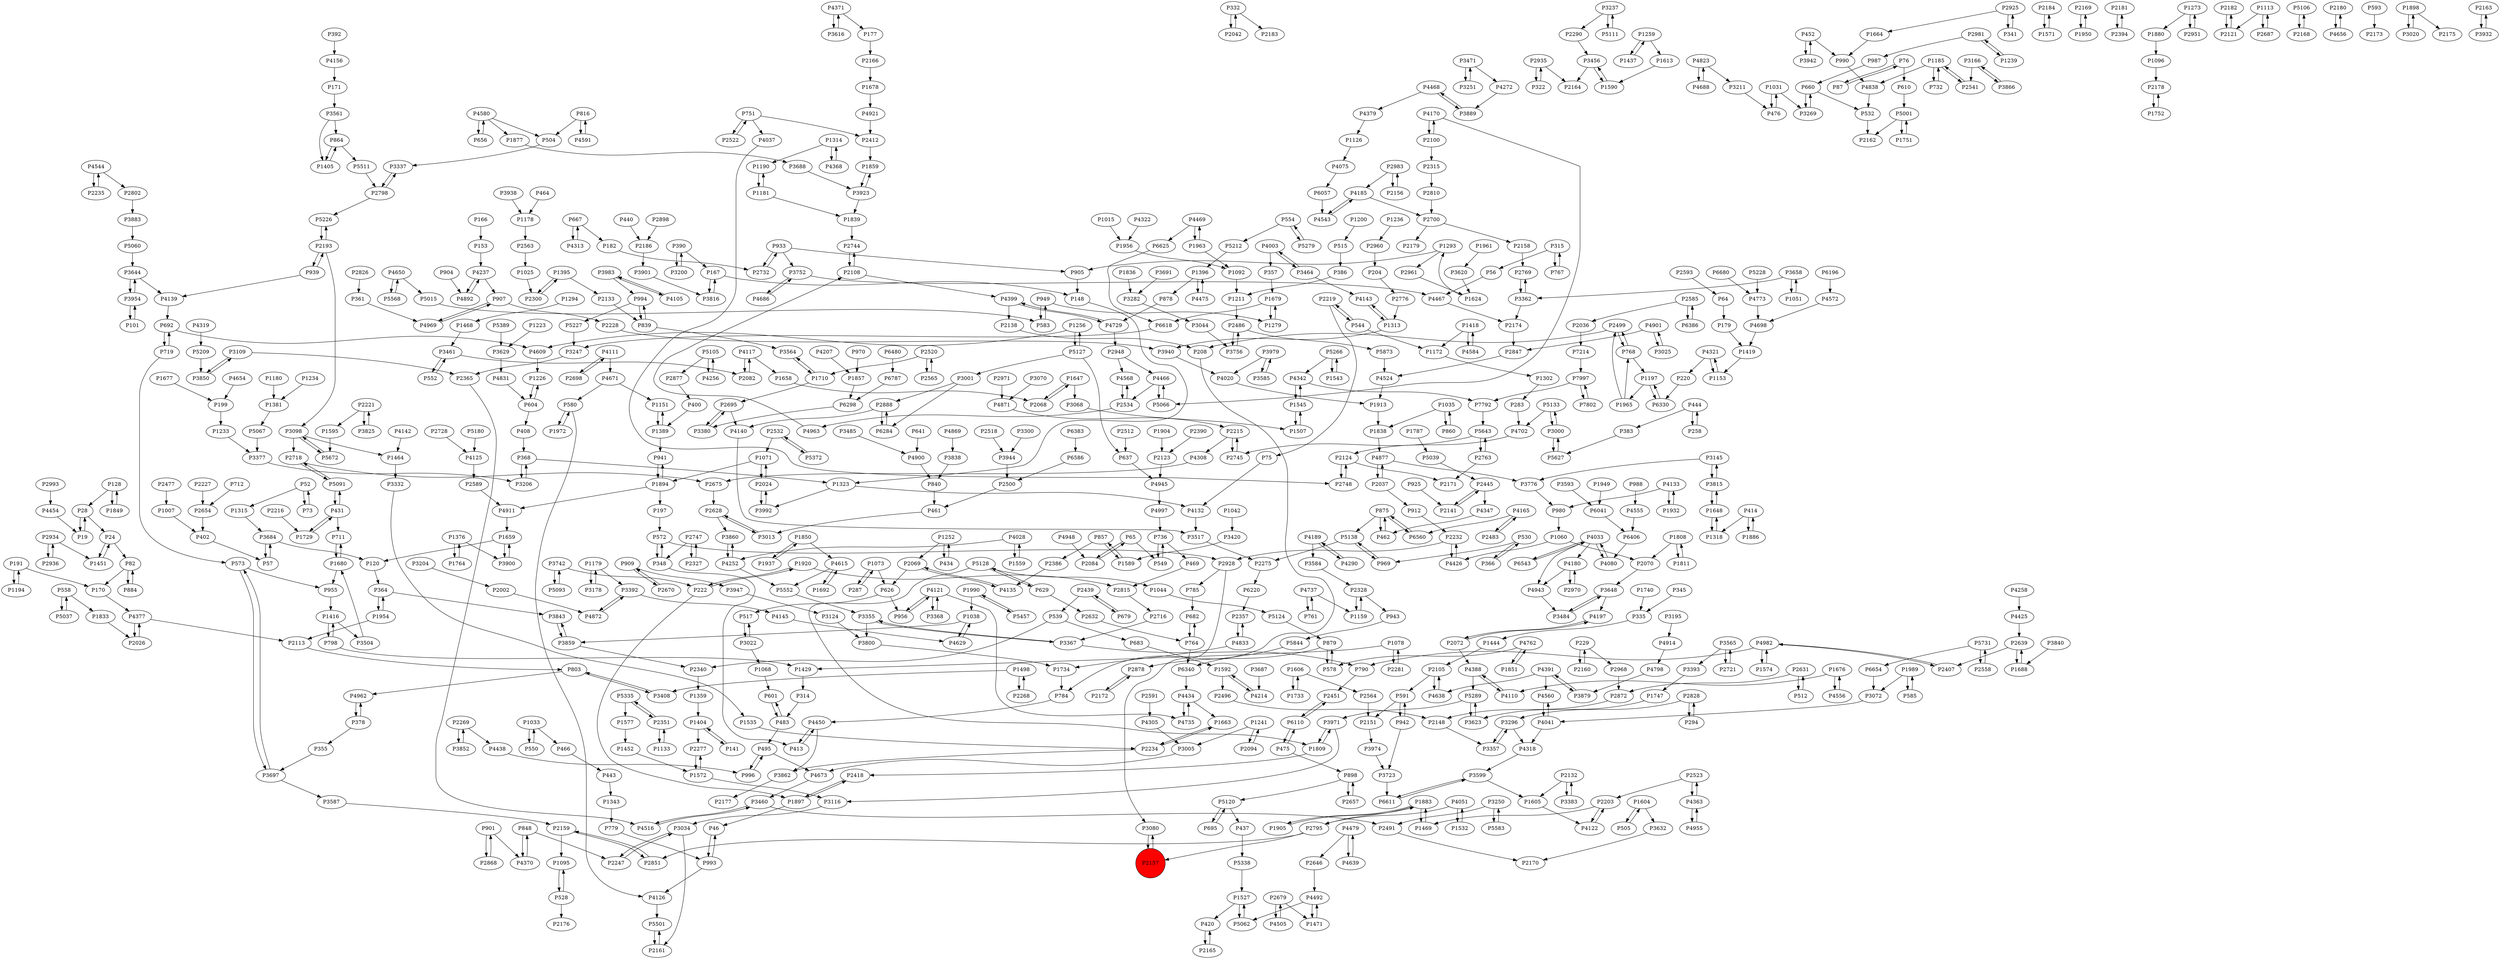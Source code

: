 digraph {
	P1190 -> P1181
	P1095 -> P528
	P2948 -> P4568
	P5873 -> P4524
	P580 -> P4126
	P3860 -> P4252
	P4133 -> P1932
	P1498 -> P3408
	P1648 -> P3815
	P4615 -> P5552
	P2928 -> P785
	P2971 -> P4871
	P383 -> P5627
	P3005 -> P4673
	P1256 -> P5127
	P4877 -> P2037
	P2036 -> P7214
	P1315 -> P3684
	P530 -> P969
	P2328 -> P1159
	P5062 -> P1527
	P667 -> P182
	P3098 -> P1464
	P332 -> P2042
	P368 -> P1323
	P4962 -> P378
	P6110 -> P475
	P2802 -> P3883
	P1850 -> P4615
	P2037 -> P912
	P4468 -> P4379
	P6680 -> P4773
	P4982 -> P790
	P2300 -> P1395
	P4143 -> P1313
	P2108 -> P2744
	P2732 -> P933
	P3850 -> P3109
	P3517 -> P2275
	P3992 -> P2024
	P1419 -> P1153
	P3237 -> P5111
	P5127 -> P637
	P4654 -> P199
	P1559 -> P4028
	P3250 -> P2491
	P864 -> P5511
	P4033 -> P6543
	P554 -> P5279
	P5568 -> P4650
	P1223 -> P3629
	P2327 -> P2747
	P939 -> P2193
	P3195 -> P4914
	P495 -> P4673
	P1545 -> P4342
	P907 -> P2228
	P816 -> P504
	P2981 -> P987
	P1545 -> P1507
	P1007 -> P402
	P167 -> P148
	P839 -> P994
	P357 -> P1679
	P4321 -> P1153
	P1747 -> P3623
	P3691 -> P3282
	P4450 -> P3862
	P4426 -> P2232
	P2523 -> P2203
	P4033 -> P4180
	P987 -> P660
	P4197 -> P2072
	P5583 -> P3250
	P2828 -> P3296
	P909 -> P2670
	P1252 -> P434
	P4105 -> P3983
	P840 -> P461
	P768 -> P1197
	P4399 -> P4729
	P4126 -> P5501
	P4020 -> P1913
	P2141 -> P2445
	P1574 -> P4982
	P1031 -> P476
	P3816 -> P167
	P2718 -> P5091
	P4170 -> P5066
	P3954 -> P101
	P2747 -> P2327
	P2184 -> P1571
	P1236 -> P2960
	P1676 -> P4556
	P3974 -> P3723
	P4122 -> P2203
	P2728 -> P4125
	P3648 -> P4197
	P1234 -> P1381
	P4773 -> P4698
	P2700 -> P2158
	P3979 -> P4020
	P4391 -> P4638
	P4121 -> P3368
	P637 -> P4945
	P5128 -> P1809
	P6110 -> P2451
	P942 -> P591
	P2084 -> P65
	P3900 -> P1659
	P1153 -> P4321
	P4560 -> P4041
	P2219 -> P544
	P4729 -> P4399
	P1033 -> P466
	P191 -> P170
	P4377 -> P2113
	P443 -> P1343
	P5289 -> P3623
	P4544 -> P2802
	P4321 -> P220
	P2522 -> P751
	P2108 -> P4399
	P2169 -> P1950
	P2763 -> P5643
	P2477 -> P1007
	P5627 -> P3000
	P3362 -> P2769
	P4823 -> P4688
	P4997 -> P736
	P3697 -> P3587
	P3883 -> P5060
	P1894 -> P197
	P4737 -> P761
	P335 -> P1444
	P5128 -> P1044
	P2232 -> P2928
	P1647 -> P3068
	P3166 -> P2541
	P3852 -> P2269
	P601 -> P483
	P1092 -> P1211
	P2181 -> P2394
	P1179 -> P3392
	P5643 -> P2745
	P751 -> P2522
	P558 -> P5037
	P5133 -> P3000
	P3464 -> P4003
	P128 -> P28
	P2157 -> P3080
	P1416 -> P798
	P420 -> P2165
	P2993 -> P4454
	P2928 -> P3080
	P1389 -> P1151
	P2227 -> P2654
	P2439 -> P539
	P1404 -> P141
	P3616 -> P4371
	P3815 -> P3145
	P3383 -> P2132
	P4041 -> P4560
	P2795 -> P2851
	P2070 -> P3648
	P1692 -> P4615
	P1678 -> P4921
	P1937 -> P1850
	P761 -> P4737
	P626 -> P517
	P4371 -> P3616
	P4117 -> P1658
	P4833 -> P1734
	P2219 -> P75
	P3564 -> P1710
	P875 -> P462
	P1897 -> P2418
	P2221 -> P1595
	P898 -> P2657
	P6298 -> P3380
	P1877 -> P3688
	P3776 -> P980
	P1273 -> P1880
	P229 -> P2968
	P141 -> P1404
	P402 -> P57
	P1965 -> P768
	P5133 -> P4702
	P1963 -> P4469
	P5844 -> P6340
	P1808 -> P1811
	P2679 -> P4505
	P4955 -> P4363
	P2888 -> P6284
	P2925 -> P1664
	P3504 -> P1680
	P2182 -> P2121
	P5060 -> P3644
	P414 -> P1318
	P1416 -> P3504
	P1886 -> P414
	P1605 -> P4122
	P5266 -> P1543
	P483 -> P601
	P3300 -> P3944
	P355 -> P3697
	P361 -> P4969
	P5120 -> P437
	P431 -> P1729
	P2123 -> P4945
	P719 -> P573
	P2499 -> P768
	P1044 -> P5124
	P4556 -> P1676
	P2532 -> P5372
	P2744 -> P2108
	P128 -> P1849
	P505 -> P1604
	P1710 -> P2695
	P1404 -> P2277
	P1679 -> P6618
	P1293 -> P905
	P5106 -> P2168
	P4256 -> P5105
	P2687 -> P1113
	P875 -> P6560
	P5335 -> P1577
	P5501 -> P2161
	P1664 -> P990
	P2961 -> P1624
	P65 -> P549
	P939 -> P4139
	P3723 -> P6611
	P179 -> P1419
	P912 -> P2232
	P3644 -> P3954
	P3843 -> P3859
	P4033 -> P4943
	P2541 -> P1185
	P4305 -> P3005
	P2166 -> P1678
	P2520 -> P1710
	P2365 -> P4516
	P1956 -> P1092
	P2935 -> P322
	P6284 -> P2888
	P1239 -> P2981
	P4370 -> P848
	P378 -> P4962
	P4347 -> P462
	P1679 -> P1279
	P3942 -> P452
	P4214 -> P1592
	P4165 -> P6560
	P3923 -> P1859
	P452 -> P990
	P5037 -> P558
	P1880 -> P1096
	P955 -> P1416
	P1734 -> P784
	P364 -> P3843
	P798 -> P1429
	P1572 -> P2277
	P1256 -> P4609
	P4650 -> P5015
	P4319 -> P5209
	P1658 -> P2068
	P2026 -> P4377
	P4798 -> P3879
	P2968 -> P2872
	P208 -> P784
	P1883 -> P1469
	P1604 -> P505
	P390 -> P167
	P2934 -> P1451
	P857 -> P2386
	P994 -> P839
	P2981 -> P1239
	P437 -> P5338
	P860 -> P1035
	P1950 -> P2169
	P626 -> P956
	P2565 -> P2520
	P2132 -> P1605
	P784 -> P4450
	P1904 -> P2123
	P5226 -> P2193
	P1764 -> P1376
	P2268 -> P1498
	P2269 -> P4438
	P2340 -> P1359
	P2124 -> P2748
	P4698 -> P1419
	P3337 -> P2798
	P2628 -> P3860
	P1259 -> P1437
	P4943 -> P3484
	P2700 -> P2179
	P3013 -> P2628
	P4833 -> P2357
	P294 -> P2828
	P3456 -> P2164
	P604 -> P1226
	P4650 -> P5568
	P4524 -> P1913
	P101 -> P3954
	P483 -> P495
	P4544 -> P2235
	P3742 -> P5093
	P949 -> P583
	P5209 -> P3850
	P949 -> P1279
	P1396 -> P4475
	P3367 -> P3355
	P2878 -> P2172
	P583 -> P949
	P4322 -> P1956
	P3000 -> P5133
	P2445 -> P4347
	P3623 -> P5289
	P2445 -> P2141
	P52 -> P73
	P2496 -> P2148
	P857 -> P1589
	P1836 -> P3282
	P3684 -> P120
	P2798 -> P3337
	P660 -> P3269
	P3599 -> P6611
	P3889 -> P4468
	P3070 -> P4871
	P629 -> P2632
	P1905 -> P1883
	P1963 -> P1092
	P4363 -> P2523
	P4139 -> P692
	P1857 -> P6298
	P2520 -> P2565
	P3688 -> P3923
	P1468 -> P3461
	P1527 -> P5062
	P3460 -> P4516
	P4492 -> P1471
	P1096 -> P2178
	P767 -> P315
	P3251 -> P3471
	P3971 -> P3116
	P1527 -> P420
	P901 -> P2868
	P539 -> P2340
	P884 -> P82
	P1659 -> P3900
	P5511 -> P2798
	P3938 -> P1178
	P1381 -> P5067
	P1241 -> P3005
	P4638 -> P2105
	P82 -> P884
	P1577 -> P1452
	P994 -> P5227
	P2180 -> P4656
	P4466 -> P5066
	P4342 -> P7792
	P573 -> P3697
	P1740 -> P335
	P996 -> P495
	P1606 -> P1733
	P2486 -> P3756
	P3979 -> P3585
	P3022 -> P1068
	P5372 -> P2532
	P3800 -> P1734
	P444 -> P258
	P736 -> P549
	P1849 -> P128
	P2486 -> P5873
	P5067 -> P3377
	P4170 -> P2100
	P3620 -> P1624
	P6220 -> P2357
	P4469 -> P6625
	P4831 -> P604
	P452 -> P3942
	P3879 -> P4391
	P667 -> P4313
	P549 -> P736
	P1376 -> P1764
	P1498 -> P2268
	P5091 -> P431
	P1897 -> P46
	P4568 -> P2534
	P2935 -> P2164
	P1418 -> P4584
	P3697 -> P573
	P879 -> P2878
	P2763 -> P2171
	P6618 -> P3247
	P3124 -> P3800
	P1676 -> P4110
	P4963 -> P2108
	P3355 -> P3367
	P345 -> P335
	P469 -> P2815
	P2069 -> P626
	P2593 -> P64
	P1471 -> P4492
	P4371 -> P177
	P732 -> P1185
	P3484 -> P3648
	P798 -> P1416
	P5066 -> P4466
	P2002 -> P4872
	P3393 -> P1747
	P2776 -> P1313
	P4037 -> P2748
	P6611 -> P3599
	P4377 -> P2026
	P2412 -> P1859
	P1680 -> P955
	P2156 -> P2983
	P1060 -> P4426
	P1932 -> P4133
	P322 -> P2935
	P87 -> P76
	P4584 -> P1418
	P5552 -> P3355
	P4388 -> P5289
	P2828 -> P294
	P3116 -> P3034
	P2161 -> P5501
	P1025 -> P2300
	P4080 -> P4033
	P3585 -> P3979
	P4313 -> P667
	P1211 -> P2486
	P2898 -> P2186
	P2275 -> P6220
	P1405 -> P864
	P2216 -> P1729
	P580 -> P1972
	P5091 -> P2718
	P1688 -> P2639
	P5228 -> P4773
	P4110 -> P4388
	P907 -> P4969
	P3200 -> P390
	P904 -> P4892
	P390 -> P3200
	P7214 -> P7997
	P1571 -> P2184
	P1180 -> P1381
	P4399 -> P2138
	P3561 -> P1405
	P3464 -> P4143
	P4185 -> P4543
	P4388 -> P4110
	P461 -> P3013
	P515 -> P386
	P1252 -> P2069
	P4033 -> P4080
	P1071 -> P1894
	P6383 -> P6586
	P4117 -> P2082
	P1613 -> P1590
	P6386 -> P2585
	P993 -> P4126
	P1965 -> P2499
	P2203 -> P1469
	P1293 -> P2961
	P315 -> P56
	P2936 -> P2934
	P4391 -> P4560
	P5105 -> P2877
	P332 -> P2183
	P65 -> P2084
	P3983 -> P994
	P593 -> P2173
	P3658 -> P1051
	P5105 -> P4256
	P4028 -> P1559
	P177 -> P2166
	P475 -> P898
	P3001 -> P2888
	P3947 -> P3124
	P692 -> P4609
	P1589 -> P857
	P3599 -> P1605
	P1178 -> P2563
	P4185 -> P2700
	P610 -> P5001
	P4133 -> P980
	P5120 -> P695
	P392 -> P4156
	P2748 -> P2124
	P2168 -> P5106
	P4342 -> P1545
	P4318 -> P3599
	P2072 -> P4388
	P4135 -> P2069
	P2747 -> P348
	P4609 -> P1226
	P2483 -> P4165
	P711 -> P1680
	P3684 -> P57
	P2591 -> P4305
	P2105 -> P591
	P990 -> P4838
	P2888 -> P4140
	P839 -> P3564
	P366 -> P530
	P5001 -> P2162
	P3109 -> P3850
	P4872 -> P3392
	P4207 -> P1857
	P4475 -> P1396
	P1920 -> P222
	P2589 -> P4911
	P4252 -> P5552
	P4869 -> P3838
	P2215 -> P2745
	P2451 -> P6110
	P348 -> P572
	P2826 -> P361
	P4945 -> P4997
	P3971 -> P1809
	P504 -> P3337
	P1197 -> P1965
	P552 -> P3461
	P879 -> P578
	P512 -> P2631
	P1751 -> P5001
	P2632 -> P764
	P532 -> P2162
	P475 -> P6110
	P2631 -> P2872
	P578 -> P879
	P3080 -> P2157
	P5127 -> P3001
	P4479 -> P4639
	P2877 -> P400
	P3282 -> P3044
	P4258 -> P4425
	P2269 -> P3852
	P1464 -> P3332
	P6041 -> P6406
	P5128 -> P629
	P572 -> P348
	P550 -> P1033
	P3954 -> P3644
	P3098 -> P2718
	P4125 -> P2589
	P3944 -> P2500
	P4639 -> P4479
	P695 -> P5120
	P2532 -> P1071
	P4892 -> P4237
	P1898 -> P3020
	P1200 -> P515
	P7997 -> P7792
	P2646 -> P4492
	P751 -> P2412
	P4702 -> P2124
	P1073 -> P287
	P3166 -> P3866
	P4543 -> P4185
	P3034 -> P2161
	P1395 -> P2133
	P660 -> P532
	P3752 -> P4686
	P4686 -> P3752
	P368 -> P3206
	P1060 -> P2070
	P3408 -> P803
	P3471 -> P4272
	P4688 -> P4823
	P4591 -> P816
	P3211 -> P476
	P1314 -> P1190
	P6654 -> P3072
	P1920 -> P2815
	P5731 -> P2558
	P2100 -> P4170
	P2563 -> P1025
	P2215 -> P4308
	P3145 -> P3776
	P1042 -> P3420
	P3034 -> P2247
	P2351 -> P5335
	P5335 -> P2351
	P2172 -> P2878
	P348 -> P413
	P1318 -> P1648
	P3658 -> P3362
	P1851 -> P4762
	P4180 -> P4943
	P764 -> P682
	P1185 -> P732
	P4132 -> P3517
	P1133 -> P2351
	P3001 -> P6284
	P1954 -> P2113
	P3940 -> P4020
	P4516 -> P3460
	P4140 -> P3517
	P4454 -> P19
	P2810 -> P2700
	P1894 -> P4911
	P400 -> P1389
	P1294 -> P1468
	P1437 -> P1259
	P2558 -> P5731
	P4479 -> P2646
	P3237 -> P2290
	P4871 -> P2215
	P1733 -> P1606
	P197 -> P572
	P1990 -> P1038
	P528 -> P2176
	P1838 -> P4877
	P1038 -> P4629
	P573 -> P955
	P5266 -> P4342
	P2281 -> P1078
	P1185 -> P4838
	P1647 -> P2068
	P6196 -> P4572
	P1031 -> P3269
	P4290 -> P4189
	P2983 -> P4185
	P4041 -> P4318
	P1015 -> P1956
	P431 -> P5091
	P1898 -> P2175
	P2386 -> P4135
	P5039 -> P2445
	P7997 -> P7802
	P1469 -> P1883
	P1313 -> P4143
	P444 -> P383
	P2500 -> P461
	P4982 -> P2407
	P3145 -> P3815
	P5127 -> P1256
	P3838 -> P840
	P5111 -> P3237
	P3859 -> P2340
	P1068 -> P601
	P4145 -> P4629
	P1185 -> P2541
	P3204 -> P2002
	P864 -> P1405
	P1659 -> P120
	P341 -> P2925
	P46 -> P993
	P378 -> P355
	P4252 -> P3860
	P1989 -> P3072
	P2203 -> P4122
	P970 -> P1857
	P4911 -> P1659
	P3022 -> P517
	P2523 -> P4363
	P1787 -> P5039
	P1606 -> P2564
	P1181 -> P1839
	P2105 -> P4638
	P3815 -> P1648
	P2148 -> P3357
	P4762 -> P1851
	P5138 -> P2275
	P4982 -> P1574
	P2042 -> P332
	P2290 -> P3456
	P1859 -> P3923
	P3565 -> P2721
	P229 -> P2160
	P2024 -> P3992
	P1035 -> P860
	P2628 -> P3013
	P3648 -> P3484
	P476 -> P1031
	P4900 -> P840
	P4762 -> P578
	P364 -> P1954
	P3250 -> P5583
	P1850 -> P1937
	P2193 -> P939
	P4877 -> P3776
	P1543 -> P5266
	P528 -> P1095
	P1595 -> P5672
	P1648 -> P1318
	P1259 -> P1613
	P2193 -> P3098
	P1429 -> P314
	P2159 -> P2851
	P1990 -> P5457
	P76 -> P87
	P1677 -> P199
	P3752 -> P4467
	P5124 -> P879
	P6330 -> P1197
	P554 -> P5212
	P1126 -> P4075
	P6406 -> P4080
	P3269 -> P660
	P2178 -> P1752
	P629 -> P5128
	P4121 -> P4735
	P3420 -> P1589
	P2113 -> P803
	P4237 -> P907
	P530 -> P366
	P4111 -> P2698
	P3587 -> P2159
	P4142 -> P1464
	P2534 -> P4568
	P1226 -> P604
	P4921 -> P2412
	P314 -> P483
	P683 -> P1592
	P3044 -> P3756
	P4629 -> P1038
	P2639 -> P1688
	P1809 -> P2418
	P3392 -> P4872
	P2328 -> P943
	P2951 -> P1273
	P790 -> P2451
	P434 -> P1252
	P2234 -> P1663
	P4823 -> P3211
	P3000 -> P5627
	P199 -> P1233
	P2159 -> P1095
	P768 -> P2499
	P943 -> P5844
	P1883 -> P1905
	P909 -> P3947
	P4165 -> P2483
	P764 -> P6340
	P5138 -> P969
	P5338 -> P1527
	P2698 -> P4111
	P4580 -> P504
	P2151 -> P3974
	P2351 -> P1133
	P315 -> P767
	P153 -> P4237
	P2798 -> P5226
	P2631 -> P512
	P4729 -> P2948
	P1181 -> P1190
	P2234 -> P3862
	P682 -> P764
	P2769 -> P3362
	P3362 -> P2174
	P2394 -> P2181
	P4189 -> P4290
	P1197 -> P6330
	P5289 -> P3971
	P3109 -> P2365
	P3862 -> P2177
	P4450 -> P413
	P5457 -> P1990
	P2158 -> P2769
	P2221 -> P3825
	P848 -> P4370
	P751 -> P4037
	P2024 -> P1071
	P1033 -> P550
	P2228 -> P3940
	P2277 -> P1572
	P3471 -> P3251
	P3461 -> P552
	P2163 -> P3932
	P3025 -> P4901
	P2174 -> P2847
	P878 -> P4729
	P2082 -> P4117
	P5212 -> P1396
	P3020 -> P1898
	P816 -> P4591
	P2970 -> P4180
	P3332 -> P1535
	P2491 -> P2170
	P1452 -> P1572
	P956 -> P4121
	P4028 -> P4252
	P2948 -> P4466
	P6560 -> P875
	P3983 -> P4105
	P28 -> P24
	P656 -> P4580
	P544 -> P2219
	P4272 -> P3889
	P148 -> P1323
	P2851 -> P2159
	P1592 -> P2496
	P1323 -> P4132
	P1624 -> P1293
	P1194 -> P191
	P4003 -> P357
	P76 -> P610
	P1592 -> P4214
	P3825 -> P2221
	P5279 -> P554
	P1710 -> P3564
	P1313 -> P3940
	P2132 -> P3383
	P942 -> P3723
	P1949 -> P6041
	P4379 -> P1126
	P191 -> P1194
	P4580 -> P1877
	P3072 -> P4041
	P2847 -> P4524
	P1359 -> P1404
	P6586 -> P2500
	P171 -> P3561
	P898 -> P5120
	P4735 -> P4434
	P464 -> P1178
	P2138 -> P208
	P2983 -> P2156
	P220 -> P6330
	P3756 -> P2486
	P19 -> P28
	P4948 -> P2084
	P4438 -> P996
	P57 -> P3684
	P1883 -> P2795
	P4656 -> P2180
	P2499 -> P208
	P4615 -> P1692
	P287 -> P1073
	P204 -> P2776
	P2390 -> P2123
	P3687 -> P4214
	P5015 -> P583
	P591 -> P942
	P692 -> P719
	P4468 -> P3889
	P2716 -> P3367
	P3923 -> P1839
	P222 -> P1897
	P2679 -> P1471
	P3644 -> P4139
	P7802 -> P7997
	P170 -> P4377
	P1811 -> P1808
	P3840 -> P1688
	P1961 -> P3620
	P3901 -> P3816
	P779 -> P993
	P736 -> P469
	P3632 -> P2170
	P1590 -> P3456
	P1078 -> P1429
	P2232 -> P4426
	P24 -> P1451
	P2670 -> P909
	P431 -> P711
	P1233 -> P3377
	P4466 -> P2534
	P5389 -> P3629
	P5093 -> P3742
	P4434 -> P1663
	P2247 -> P3034
	P539 -> P683
	P5001 -> P1751
	P1314 -> P4368
	P3367 -> P790
	P2165 -> P420
	P901 -> P4370
	P4580 -> P656
	P4237 -> P4892
	P28 -> P19
	P1323 -> P3992
	P3593 -> P6041
	P1172 -> P1302
	P4671 -> P1151
	P3932 -> P2163
	P3068 -> P1507
	P6625 -> P6618
	P2721 -> P3565
	P2657 -> P898
	P4838 -> P532
	P258 -> P444
	P6543 -> P4033
	P4051 -> P2795
	P1808 -> P2070
	P4505 -> P2679
	P495 -> P996
	P1833 -> P2026
	P3461 -> P2082
	P466 -> P443
	P4425 -> P2639
	P1279 -> P1679
	P4121 -> P956
	P3380 -> P2695
	P2100 -> P2315
	P1954 -> P364
	P2418 -> P1897
	P3206 -> P368
	P6480 -> P6787
	P4555 -> P6406
	P440 -> P2186
	P988 -> P4555
	P1752 -> P2178
	P1159 -> P2328
	P1151 -> P1389
	P3296 -> P4318
	P52 -> P1315
	P933 -> P2732
	P73 -> P52
	P1071 -> P2024
	P2564 -> P2151
	P2193 -> P5226
	P3392 -> P4145
	P4572 -> P4698
	P4111 -> P4671
	P414 -> P1886
	P4671 -> P580
	P408 -> P368
	P2068 -> P1647
	P803 -> P3408
	P3629 -> P4831
	P167 -> P3816
	P5731 -> P6654
	P4180 -> P2970
	P1302 -> P283
	P3561 -> P864
	P2407 -> P4982
	P1395 -> P2300
	P2934 -> P2936
	P7792 -> P5643
	P222 -> P1920
	P4901 -> P2847
	P120 -> P364
	P2585 -> P6386
	P3456 -> P1590
	P6340 -> P4434
	P182 -> P2732
	P4492 -> P5062
	P3355 -> P3800
	P2872 -> P2148
	P64 -> P179
	P1894 -> P941
	P1179 -> P3178
	P1273 -> P2951
	P3742 -> P222
	P803 -> P4962
	P2072 -> P4197
	P4075 -> P6057
	P24 -> P82
	P4189 -> P3584
	P2439 -> P679
	P1113 -> P2687
	P2695 -> P4140
	P3296 -> P3357
	P4673 -> P3460
	P2815 -> P2716
	P2037 -> P4877
	P1535 -> P2234
	P1839 -> P2744
	P2960 -> P204
	P4368 -> P1314
	P2518 -> P3944
	P4434 -> P4735
	P905 -> P148
	P1038 -> P3859
	P3866 -> P3166
	P6787 -> P6298
	P386 -> P1211
	P3357 -> P3296
	P1035 -> P1838
	P558 -> P1833
	P4363 -> P4955
	P4901 -> P3025
	P980 -> P1060
	P719 -> P692
	P5643 -> P2763
	P1241 -> P2094
	P1418 -> P1172
	P4003 -> P3464
	P4051 -> P1532
	P3460 -> P2491
	P1343 -> P779
	P2695 -> P3380
	P2534 -> P4963
	P925 -> P2141
	P2654 -> P402
	P56 -> P4467
	P2235 -> P4544
	P4391 -> P3879
	P2745 -> P2215
	P2512 -> P637
	P166 -> P153
	P3098 -> P5672
	P591 -> P2151
	P1572 -> P3116
	P3377 -> P3206
	P2639 -> P2407
	P2124 -> P2171
	P1729 -> P431
	P517 -> P3022
	P3565 -> P3393
	P4156 -> P171
	P679 -> P2439
	P572 -> P2928
	P3178 -> P1179
	P1389 -> P941
	P2585 -> P2036
	P2069 -> P4135
	P2795 -> P2157
	P4737 -> P1159
	P2718 -> P2675
	P933 -> P3752
	P993 -> P46
	P2160 -> P229
	P5227 -> P3247
	P3584 -> P2328
	P1507 -> P1545
	P2121 -> P2182
	P413 -> P4450
	P1663 -> P2234
	P2133 -> P839
	P604 -> P408
	P2675 -> P2628
	P1444 -> P2105
	P2186 -> P3901
	P1078 -> P2281
	P875 -> P5138
	P1809 -> P3971
	P848 -> P2247
	P1972 -> P580
	P2315 -> P2810
	P3485 -> P4900
	P5180 -> P4125
	P1680 -> P711
	P1451 -> P24
	P641 -> P4900
	P585 -> P1989
	P1376 -> P3900
	P4469 -> P1963
	P82 -> P170
	P1396 -> P878
	P1532 -> P4051
	P3859 -> P3843
	P2925 -> P341
	P785 -> P682
	P2868 -> P901
	P1051 -> P3658
	P283 -> P4702
	P969 -> P5138
	P933 -> P905
	P544 -> P1172
	P941 -> P1894
	P1073 -> P626
	P462 -> P875
	P1113 -> P2121
	P6057 -> P4543
	P2357 -> P4833
	P1604 -> P3632
	P1989 -> P585
	P2094 -> P1241
	P3368 -> P4121
	P5672 -> P3098
	P4969 -> P907
	P3247 -> P2365
	P4308 -> P2675
	P712 -> P2654
	P1913 -> P1838
	P4467 -> P2174
	P4914 -> P4798
	P75 -> P4132
	P2157 [shape=circle]
	P2157 [style=filled]
	P2157 [fillcolor=red]
}
